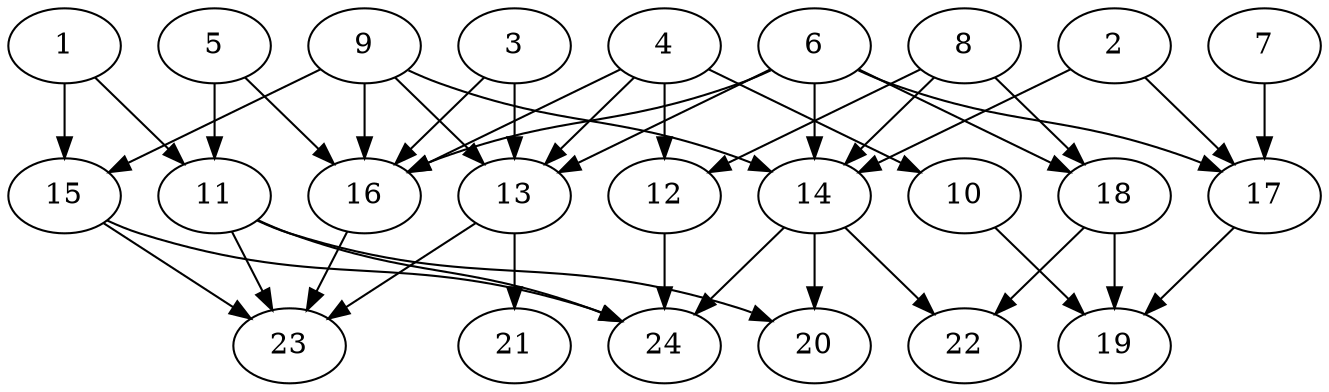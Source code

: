 // DAG (tier=2-normal, mode=compute, n=24, ccr=0.397, fat=0.643, density=0.567, regular=0.522, jump=0.195, mindata=524288, maxdata=8388608)
// DAG automatically generated by daggen at Sun Aug 24 16:33:33 2025
// /home/ermia/Project/Environments/daggen/bin/daggen --dot --ccr 0.397 --fat 0.643 --regular 0.522 --density 0.567 --jump 0.195 --mindata 524288 --maxdata 8388608 -n 24 
digraph G {
  1 [size="515843433266237407232", alpha="0.11", expect_size="257921716633118703616"]
  1 -> 11 [size ="514559093768192"]
  1 -> 15 [size ="514559093768192"]
  2 [size="447294888689172032", alpha="0.02", expect_size="223647444344586016"]
  2 -> 14 [size ="562125621690368"]
  2 -> 17 [size ="562125621690368"]
  3 [size="166180507836288598016", alpha="0.15", expect_size="83090253918144299008"]
  3 -> 13 [size ="241811364773888"]
  3 -> 16 [size ="241811364773888"]
  4 [size="973925959407239168", alpha="0.02", expect_size="486962979703619584"]
  4 -> 10 [size ="7860327022592"]
  4 -> 12 [size ="7860327022592"]
  4 -> 13 [size ="7860327022592"]
  4 -> 16 [size ="7860327022592"]
  5 [size="20900501642018816000", alpha="0.01", expect_size="10450250821009408000"]
  5 -> 11 [size ="60700806348800"]
  5 -> 16 [size ="60700806348800"]
  6 [size="8259263367663845376", alpha="0.17", expect_size="4129631683831922688"]
  6 -> 13 [size ="32687687467008"]
  6 -> 14 [size ="32687687467008"]
  6 -> 16 [size ="32687687467008"]
  6 -> 17 [size ="32687687467008"]
  6 -> 18 [size ="32687687467008"]
  7 [size="18077804625267785728", alpha="0.02", expect_size="9038902312633892864"]
  7 -> 17 [size ="55104505905152"]
  8 [size="175351203919250325504", alpha="0.12", expect_size="87675601959625162752"]
  8 -> 12 [size ="250627749838848"]
  8 -> 14 [size ="250627749838848"]
  8 -> 18 [size ="250627749838848"]
  9 [size="247115378915309792", alpha="0.13", expect_size="123557689457654896"]
  9 -> 13 [size ="260536147116032"]
  9 -> 14 [size ="260536147116032"]
  9 -> 15 [size ="260536147116032"]
  9 -> 16 [size ="260536147116032"]
  10 [size="81671504506906896", alpha="0.01", expect_size="40835752253453448"]
  10 -> 19 [size ="107932603645952"]
  11 [size="273026692524214752", alpha="0.12", expect_size="136513346262107376"]
  11 -> 20 [size ="173207441113088"]
  11 -> 23 [size ="173207441113088"]
  11 -> 24 [size ="173207441113088"]
  12 [size="1927553708099925", alpha="0.10", expect_size="963776854049962"]
  12 -> 24 [size ="34978515648512"]
  13 [size="64826831339213815808", alpha="0.13", expect_size="32413415669606907904"]
  13 -> 21 [size ="129100081528832"]
  13 -> 23 [size ="129100081528832"]
  14 [size="46756553649103448", alpha="0.10", expect_size="23378276824551724"]
  14 -> 20 [size ="38380574343168"]
  14 -> 22 [size ="38380574343168"]
  14 -> 24 [size ="38380574343168"]
  15 [size="13911548910275522", alpha="0.16", expect_size="6955774455137761"]
  15 -> 23 [size ="23902029873152"]
  15 -> 24 [size ="23902029873152"]
  16 [size="186367199014882752", alpha="0.06", expect_size="93183599507441376"]
  16 -> 23 [size ="247884171706368"]
  17 [size="46670931512581423104", alpha="0.16", expect_size="23335465756290711552"]
  17 -> 19 [size ="103702119579648"]
  18 [size="240140794495762432000", alpha="0.05", expect_size="120070397247881216000"]
  18 -> 19 [size ="309077422899200"]
  18 -> 22 [size ="309077422899200"]
  19 [size="1897317928172746", alpha="0.09", expect_size="948658964086373"]
  20 [size="68616449051913617408", alpha="0.18", expect_size="34308224525956808704"]
  21 [size="12629155847531886", alpha="0.01", expect_size="6314577923765943"]
  22 [size="3679279677225137", alpha="0.19", expect_size="1839639838612568"]
  23 [size="4439407180382208000", alpha="0.16", expect_size="2219703590191104000"]
  24 [size="32550899258887940", alpha="0.13", expect_size="16275449629443970"]
}
